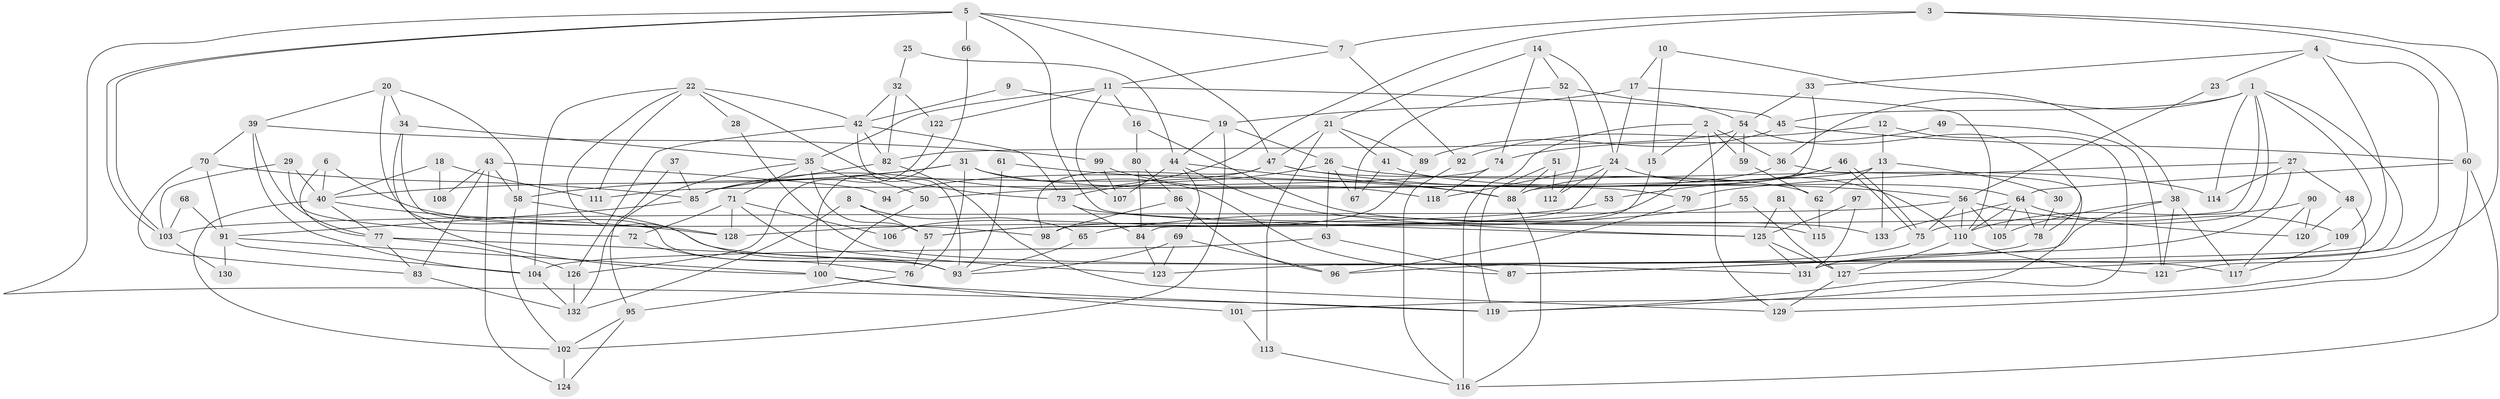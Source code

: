 // coarse degree distribution, {8: 0.08791208791208792, 6: 0.08791208791208792, 7: 0.13186813186813187, 9: 0.06593406593406594, 3: 0.25274725274725274, 2: 0.15384615384615385, 4: 0.0989010989010989, 5: 0.12087912087912088}
// Generated by graph-tools (version 1.1) at 2025/42/03/06/25 10:42:01]
// undirected, 133 vertices, 266 edges
graph export_dot {
graph [start="1"]
  node [color=gray90,style=filled];
  1;
  2;
  3;
  4;
  5;
  6;
  7;
  8;
  9;
  10;
  11;
  12;
  13;
  14;
  15;
  16;
  17;
  18;
  19;
  20;
  21;
  22;
  23;
  24;
  25;
  26;
  27;
  28;
  29;
  30;
  31;
  32;
  33;
  34;
  35;
  36;
  37;
  38;
  39;
  40;
  41;
  42;
  43;
  44;
  45;
  46;
  47;
  48;
  49;
  50;
  51;
  52;
  53;
  54;
  55;
  56;
  57;
  58;
  59;
  60;
  61;
  62;
  63;
  64;
  65;
  66;
  67;
  68;
  69;
  70;
  71;
  72;
  73;
  74;
  75;
  76;
  77;
  78;
  79;
  80;
  81;
  82;
  83;
  84;
  85;
  86;
  87;
  88;
  89;
  90;
  91;
  92;
  93;
  94;
  95;
  96;
  97;
  98;
  99;
  100;
  101;
  102;
  103;
  104;
  105;
  106;
  107;
  108;
  109;
  110;
  111;
  112;
  113;
  114;
  115;
  116;
  117;
  118;
  119;
  120;
  121;
  122;
  123;
  124;
  125;
  126;
  127;
  128;
  129;
  130;
  131;
  132;
  133;
  1 -- 75;
  1 -- 114;
  1 -- 36;
  1 -- 45;
  1 -- 84;
  1 -- 109;
  1 -- 131;
  2 -- 129;
  2 -- 36;
  2 -- 15;
  2 -- 59;
  2 -- 116;
  3 -- 60;
  3 -- 7;
  3 -- 85;
  3 -- 121;
  4 -- 33;
  4 -- 127;
  4 -- 23;
  4 -- 123;
  5 -- 47;
  5 -- 103;
  5 -- 103;
  5 -- 7;
  5 -- 66;
  5 -- 115;
  5 -- 119;
  6 -- 40;
  6 -- 77;
  6 -- 98;
  7 -- 11;
  7 -- 92;
  8 -- 132;
  8 -- 57;
  8 -- 65;
  9 -- 42;
  9 -- 19;
  10 -- 38;
  10 -- 15;
  10 -- 17;
  11 -- 16;
  11 -- 122;
  11 -- 35;
  11 -- 45;
  11 -- 107;
  12 -- 92;
  12 -- 13;
  12 -- 119;
  13 -- 62;
  13 -- 50;
  13 -- 30;
  13 -- 133;
  14 -- 52;
  14 -- 24;
  14 -- 21;
  14 -- 74;
  15 -- 98;
  16 -- 80;
  16 -- 133;
  17 -- 110;
  17 -- 19;
  17 -- 24;
  18 -- 40;
  18 -- 111;
  18 -- 108;
  19 -- 102;
  19 -- 26;
  19 -- 44;
  20 -- 39;
  20 -- 93;
  20 -- 34;
  20 -- 58;
  21 -- 47;
  21 -- 41;
  21 -- 89;
  21 -- 113;
  22 -- 73;
  22 -- 104;
  22 -- 28;
  22 -- 42;
  22 -- 93;
  22 -- 111;
  23 -- 56;
  24 -- 112;
  24 -- 57;
  24 -- 110;
  24 -- 118;
  25 -- 44;
  25 -- 32;
  26 -- 73;
  26 -- 63;
  26 -- 67;
  26 -- 114;
  27 -- 131;
  27 -- 48;
  27 -- 79;
  27 -- 114;
  28 -- 131;
  29 -- 72;
  29 -- 40;
  29 -- 103;
  30 -- 78;
  31 -- 40;
  31 -- 87;
  31 -- 58;
  31 -- 76;
  31 -- 79;
  32 -- 82;
  32 -- 42;
  32 -- 122;
  33 -- 54;
  33 -- 88;
  34 -- 35;
  34 -- 100;
  34 -- 128;
  35 -- 132;
  35 -- 50;
  35 -- 57;
  35 -- 71;
  36 -- 119;
  36 -- 94;
  37 -- 85;
  37 -- 95;
  38 -- 121;
  38 -- 87;
  38 -- 105;
  38 -- 117;
  39 -- 70;
  39 -- 77;
  39 -- 99;
  39 -- 104;
  40 -- 128;
  40 -- 102;
  40 -- 77;
  41 -- 64;
  41 -- 67;
  42 -- 82;
  42 -- 73;
  42 -- 93;
  42 -- 126;
  43 -- 58;
  43 -- 83;
  43 -- 94;
  43 -- 108;
  43 -- 124;
  44 -- 69;
  44 -- 88;
  44 -- 107;
  44 -- 125;
  45 -- 60;
  45 -- 89;
  46 -- 75;
  46 -- 75;
  46 -- 88;
  46 -- 53;
  47 -- 56;
  47 -- 85;
  47 -- 62;
  47 -- 98;
  48 -- 101;
  48 -- 120;
  49 -- 121;
  49 -- 74;
  50 -- 100;
  51 -- 119;
  51 -- 88;
  51 -- 112;
  52 -- 54;
  52 -- 67;
  52 -- 112;
  53 -- 128;
  54 -- 57;
  54 -- 82;
  54 -- 59;
  54 -- 78;
  55 -- 127;
  55 -- 65;
  56 -- 103;
  56 -- 110;
  56 -- 75;
  56 -- 105;
  56 -- 120;
  57 -- 76;
  58 -- 102;
  58 -- 117;
  59 -- 62;
  60 -- 64;
  60 -- 116;
  60 -- 129;
  61 -- 93;
  61 -- 88;
  62 -- 115;
  63 -- 104;
  63 -- 87;
  64 -- 109;
  64 -- 105;
  64 -- 78;
  64 -- 110;
  64 -- 133;
  65 -- 93;
  66 -- 100;
  68 -- 103;
  68 -- 91;
  69 -- 96;
  69 -- 93;
  69 -- 123;
  70 -- 83;
  70 -- 91;
  70 -- 85;
  71 -- 123;
  71 -- 72;
  71 -- 106;
  71 -- 128;
  72 -- 76;
  73 -- 84;
  73 -- 125;
  74 -- 118;
  74 -- 111;
  75 -- 96;
  76 -- 95;
  77 -- 93;
  77 -- 83;
  77 -- 126;
  78 -- 87;
  79 -- 96;
  80 -- 86;
  80 -- 84;
  81 -- 115;
  81 -- 125;
  82 -- 129;
  82 -- 85;
  83 -- 132;
  84 -- 123;
  85 -- 91;
  86 -- 96;
  86 -- 98;
  88 -- 116;
  89 -- 106;
  90 -- 110;
  90 -- 117;
  90 -- 120;
  91 -- 100;
  91 -- 104;
  91 -- 130;
  92 -- 116;
  95 -- 102;
  95 -- 124;
  97 -- 125;
  97 -- 131;
  99 -- 107;
  99 -- 118;
  100 -- 119;
  100 -- 101;
  101 -- 113;
  102 -- 124;
  103 -- 130;
  104 -- 132;
  109 -- 117;
  110 -- 121;
  110 -- 127;
  113 -- 116;
  122 -- 126;
  125 -- 127;
  125 -- 131;
  126 -- 132;
  127 -- 129;
}
